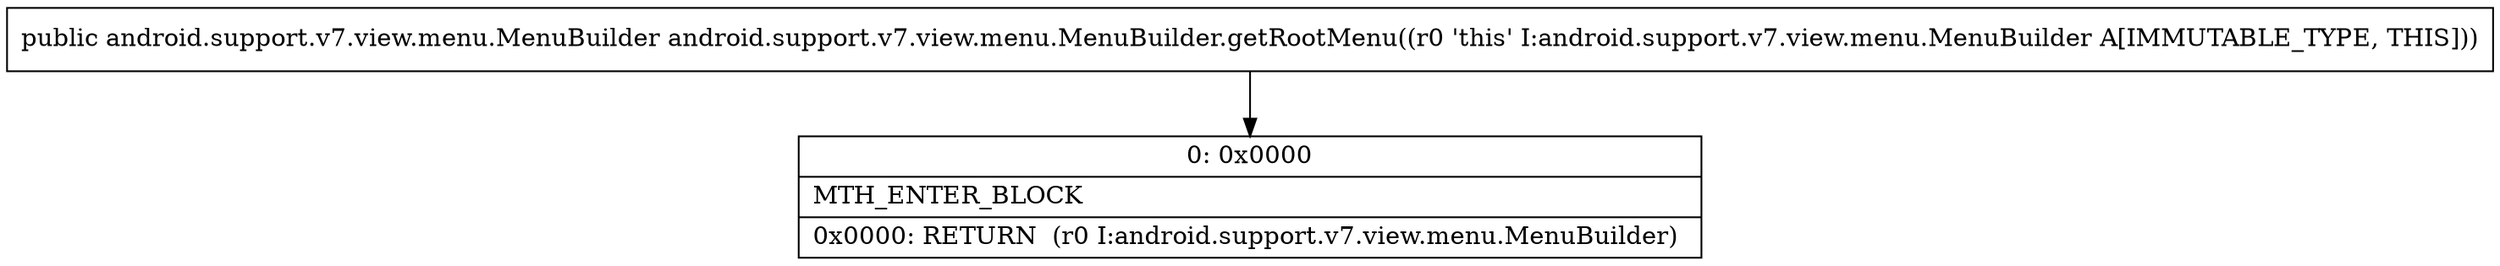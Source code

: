 digraph "CFG forandroid.support.v7.view.menu.MenuBuilder.getRootMenu()Landroid\/support\/v7\/view\/menu\/MenuBuilder;" {
Node_0 [shape=record,label="{0\:\ 0x0000|MTH_ENTER_BLOCK\l|0x0000: RETURN  (r0 I:android.support.v7.view.menu.MenuBuilder) \l}"];
MethodNode[shape=record,label="{public android.support.v7.view.menu.MenuBuilder android.support.v7.view.menu.MenuBuilder.getRootMenu((r0 'this' I:android.support.v7.view.menu.MenuBuilder A[IMMUTABLE_TYPE, THIS])) }"];
MethodNode -> Node_0;
}

